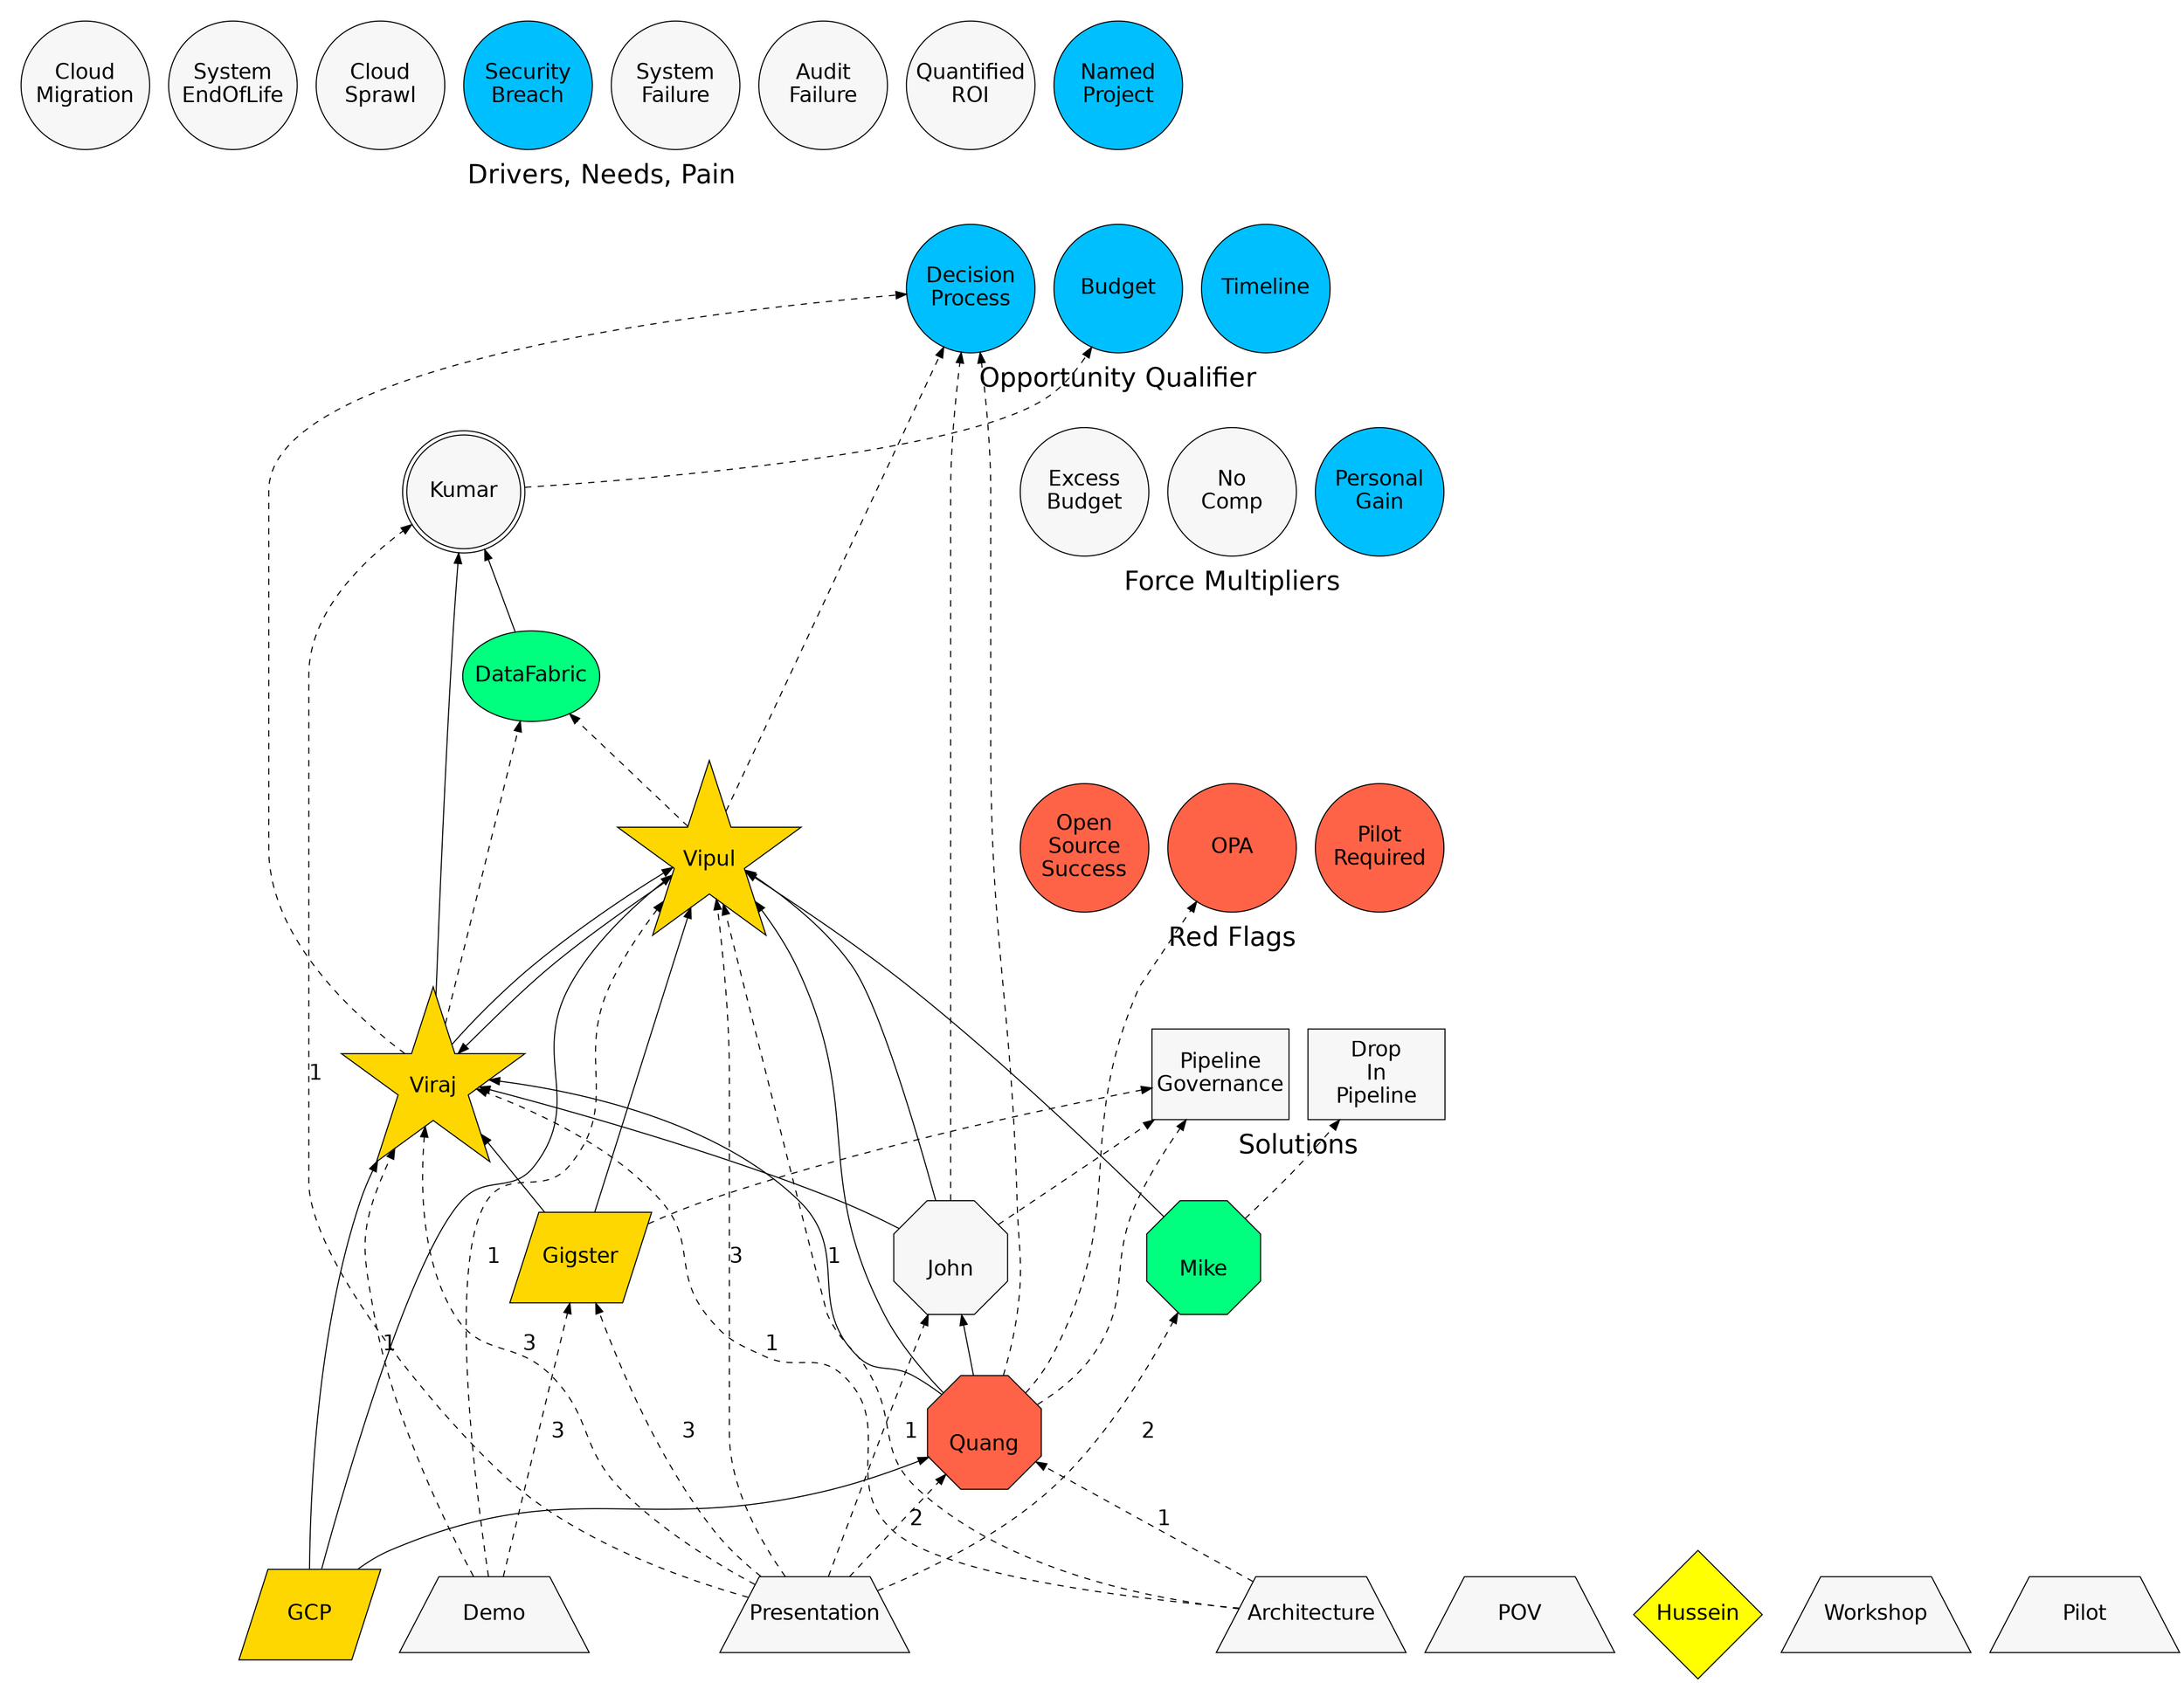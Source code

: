 digraph opportunity {

//
// Opportunity as Code (OaC)
//
// Use this specification to document the current status of your sales opportunity.
// Only one product should be tracked in this file.
// The AE is responsible for tracking all of the information that goes into
// this file.
// The SE is responsible for updating this file, managing in Git, and generating
// the "Opportunity Maps".
//
// This must be an acyclic graph, i.e. two people can't influence each other.
// Leverage the company's org chart, although influencers don't need to report
// to the individual they influence.
//
// To generate a graphic of your Opportunity Map, execute the following
// graphviz command:
//   dot -Tpng <name_of_this_file>.dot -o <account>_<op_name>[_renewal<X>].png
//
// Add this file and push updates to -
//   https://github.com/MrDaveKnight/SouthStrategicOps.git

// File Layout
//
// Top - the people and solutions (EDIT THIS SECTION)
// - Organization: all the individuals, teams and partners that may influence
//   the sale
// - Solutions: the specific use cases being prescribed to the prospect/customer
// Middle -  STATIC CONFIGURATION data (only modify if necessary)
// - Indicators: all of the sales opportunity status indicators -
//   BANT, MEDDIC, etc...
// - SE Activities: a list of available SE activities
// - Rank Configuration: for graph formatting only
// Bottom - the relationships (EDIT THIS SECTION)
// - Influence: Who is influencing who
// - Intelligence: Who has provided information about the state of the opportunity
// - Activity: engagements between SEs and the organization
//
//
// Identify all the individuals and partners that will influence the sale in
// the "Organization" section. Identify what we are selling in the "Solutions"
// section. Identify all of the influence, intelligence and
// activity in the "Relationships" section.


// Global defaults
graph [rankdir=BT, fontname=Helvetica, fontsize=25, penwidth = 0]
node [style=filled, fillcolor="grey97", fixedsize=true, fontname=Helvetica, fontsize=20]
edge [fontname=Helvetica, fontsize=20]

//
// Organization
//

// Every person in the organization, except for champions and partners,
// are color coded as follows, based on their perceived Net Promoter status
// for the Hashicorp enterprise solution:
//   Promoter  - springgreen
//   Passive   - yellow1
//   Detractor - tomato (rotten tomato is more like it)
//   Unknown   - grey97
//
// Champions and partners are by definition Net Promoters. They are
// color coded based on their ability to sell the Hashicorp enterprise
// solutions independently, i.e. their ability to influence.
//   Gold    - gold
//   Silver  - silver
//   Bronze  - peru
//   Unknown - grey97
//
// Bronze indicates a lack of sales accumen, drive or product knowledge.
// Silver indicates moderate sales accumen, drive or product knowledge.
// Gold indicates exceptional sales accumen, drive, product knowledge and
// validated influence.
//

// Executives
//node [shape=pentagon, width=1.5, height=1.5]
// Colors:
//   Promoter  - springgreen
//   Passive   - yellow1
//   Detractor - tomato

// Buyers
node [shape=doublecircle, width=1.5, height=1.5]
// Colors:
//   Promoter  - springgreen
//   Passive   - yellow1
//   Detractor - tomato
Kumar [label="Kumar", fillcolor=grey97]

// Champions
node [shape=star, width=2.3, height=2.3]
// Colors:
//   Gold   - gold
//   Silver - silver
//   Bronze - peru
Viraj [label="\nViraj", fillcolor=gold]
Vipul [label="\nVipul", fillcolor=gold]

// Tech Leaders
node [shape=octagon, width=1.5, height=1.5]
// Colors:
//   Promoter  - springgreen
//   Passive   - yellow1
//   Detractor - tomato
Quang [label="\nQuang", fillcolor=tomato]
Mike  [label="\nMike", fillcolor=springgreen]
John  [label="\nJohn", fillcolor=grey97]

// Managers
node [shape=diamond, width=1.7, height=1.7]
// Colors:
//   Promoter  - springgreen
//   Passive   - yellow1
//   Detractor - tomato
Hussein [label="Hussein", fillcolor=yellow1]

// Practitioner Teams
node [shape=oval, width=1.8, height=1.2]
// Colors:
//   Promoter  - springgreen
//   Passive   - yellow1
//   Detractor - tomato
DataFabric [label="DataFabric", fillcolor=springgreen]

// Partners
node [shape=parallelogram, width=1.8, height=1.2]
// Colors:
//   Gold   - gold
//   Silver - silver
//   Bronze - peru
GCP [label="GCP", fillcolor=gold]
Gigster [label="Gigster", fillcolor=gold]

//
// Solutions
//
subgraph cluster_solutions {
  // Maintain the "UseCase<#>" convention!
  label = "Solutions"
  node [shape=box]
  PipelineGovernance [label="Pipeline\nGovernance"]
  DropInPipeline [label="Drop\nIn\nPipeline"]

  {rank=same "PipelineGovernance", "DropInPipeline"}
}

//
// Indicators
//

// Colors:
//    For all sales indicators other than red flags:
//    True: deepskyblue
//    False: grey97
//    For red flags:
//    True: tomato
//    False: grey97


subgraph cluster_advantages {
  // Colors: deepskyblue, grey97
  label = "Force Multipliers"
  node [shape=circle, width=1.7, height=1.7]

  PersonalGain [label="Personal\nGain", fillcolor=deepskyblue] // Seeking career advancement, or trying to save job
  NoComp [label="No\nComp", fillcolor=grey97]       // No external competition or RFP
  ExcessBudget [label="Excess\nBudget", fillcolor=grey97] // Use it or lose it

  {rank=same PersonalGain NoComp ExcessBudget}
}

subgraph cluster_redflags {
  // Colors: tomato, grey97
  label = "Red Flags"
  node [shape=circle, width=1.7, height=1.7]

  OPA [label="OPA", fillcolor=tomato]
  OSS [label="Open\nSource\nSuccess", fillcolor=tomato]
  OnPrem [label="Pilot\nRequired", fillcolor=tomato]

  {rank=same "OSS" "OnPrem", "OPA"}
}


subgraph cluster_tablestakes {
  // Colors: deepskyblue, grey97
  label = "Opportunity Qualifier"
  node [shape=circle, width=1.7, height=1.7]

  // BanT
  // The "a" are the executive and buyer nodes.
  // The "n" are the various Drivers, Needs and Pain nodes.
  Budget [fillcolor=deepskyblue]
  Timeline [fillcolor=deepskyblue]

  // meDDic (Decision criteria and process)
  // The "e" is the buyer node. The "c" is the champion node.
  // The "m" is the Quantified ROI (money made or saved)
  // The "i" are the various Drivers, Needs and Pain nodes
  DecisionProcess [label="Decision\nProcess", fillcolor=deepskyblue]

  {rank=same Budget Timeline DecisionProcess}
}

subgraph cluster_needs {
  // Colors: deepskyblue, grey97
  label = "Drivers, Needs, Pain"
  node [shape=circle, width=1.7, height=1.7]

  // Business Drivers  BANT needs / MEDDIC pain
  NamedProject [label="Named\nProject", fillcolor=deepskyblue] // This means there is a planned business initiative
  QuantifiedROI [label="Quantified\nROI", fillcolor=grey97]
  AuditFailure [label="Audit\nFailure", fillcolor=grey97]
  SystemFailure [label="System\nFailure", fillcolor=grey97]
  SecurityBreach [label="Security\nBreach", fillcolor=deepskyblue]
  CloudSprawl [label="Cloud\nSprawl", fillcolor=grey97]
  SystemEndOfLife [label="System\nEndOfLife", fillcolor=grey97]
  CloudMigration [label="Cloud\nMigration", fillcolor=grey97]

  {rank=same "NamedProject" "AuditFailure" "SystemFailure" "SecurityBreach" "CloudSprawl" "SystemEndOfLife" "CloudMigration"}
}





//
// SE Activities
//

subgraph se_activities {
  label = "SE Activities"
  node [shape=trapezium, width=2.5, height=1.0]

  Presentation [label="Presentation"]
  Demo [label="Demo"]
  POV [label="POV"]
  Architecture [label="Architecture"]

  {rank=same Presentation Demo Workshop POV Pilot}
}



//
// Rank Configuration
// These edges are invisible. Pick first node in a rank, and
// tie it to the first node in another rank to force a hierarchy
//

edge [style=invis]

// Rank 1 - Drivers/Needs/Pains
Budget -> NamedProject
// Rank 2 - Opportunity Requirements
PersonalGain -> Budget
PersonalGain -> Timeline
PersonalGain -> DecisionProcess
// Rank 3 - Force Multipliers
OSS -> PersonalGain
OnPrem -> PersonalGain
// Rank 4 - Red flags
DropInPipeline -> OSS
PipelineGovernance -> OPA
// Rank 5 - Solutions
Presentation -> DropInPipeline
Presentation -> PipelineGovernance
POV -> PipelineGovernance
Demo -> PipelineGovernance
Architecture -> DropInPipeline
Architecture -> PipelineGovernance
// Rank N - SE Activities




//
// Influence
//

edge [style=solid]

Viraj -> Kumar
Vipul -> Viraj
Viraj -> Vipul
Quang -> Viraj
Quang -> Vipul
Mike -> Vipul
John -> Viraj
John -> Vipul
GCP -> Viraj
GCP -> Vipul
GCP -> Quang
Quang -> John
Gigster -> Vipul
Gigster -> Viraj
DataFabric -> Kumar

//
// Intelligence
//
edge [style=dashed]

Quang -> OPA
Viraj -> DecisionProcess
Viraj -> DataFabric
Vipul -> DataFabric
Vipul -> DecisionProcess
Quang -> DecisionProcess
John -> DecisionProcess
John -> PipelineGovernance
Quang -> PipelineGovernance
Kumar -> Budget
Gigster -> PipelineGovernance
Mike -> DropInPipeline


//
// Activity
//
edge [style=dashed]

Presentation -> Viraj [label="3"]
Presentation -> Gigster [label="3"]
Presentation -> Vipul [label="3"]
Presentation -> John [label="1"]
Presentation -> Mike [label="2"]
Presentation -> Quang [label="2"]
Presentation -> Kumar [label="1"]
Demo -> Viraj [label="1"]
Demo -> Vipul [label="1"]
Demo -> Gigster [label="3"]
Architecture -> Quang [label="1"]
Architecture -> Vipul [label="1"]
Architecture -> Viraj [label="1"]
}
